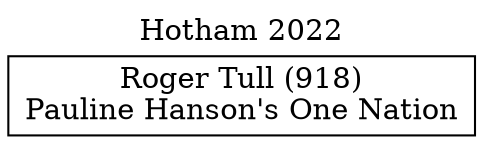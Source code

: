// House preference flow
digraph "Roger Tull (918)_Hotham_2022" {
	graph [label="Hotham 2022" labelloc=t mclimit=10]
	node [shape=box]
	"Roger Tull (918)" [label="Roger Tull (918)
Pauline Hanson's One Nation"]
}
